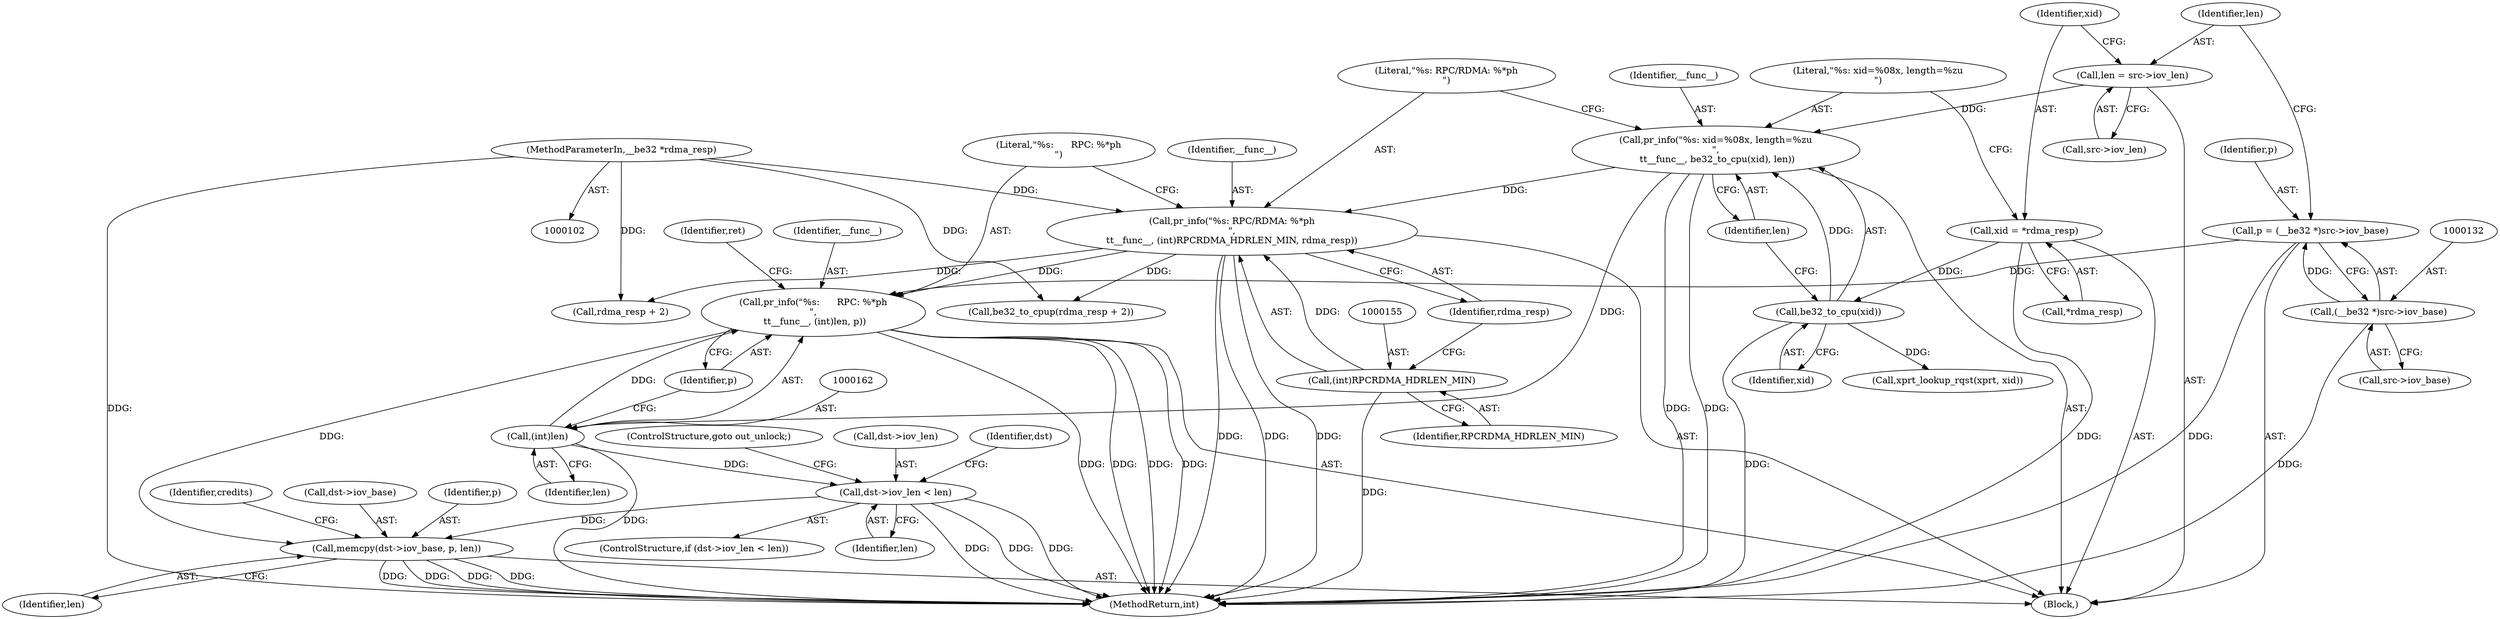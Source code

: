 digraph "0_linux_c70422f760c120480fee4de6c38804c72aa26bc1_23@API" {
"1000218" [label="(Call,memcpy(dst->iov_base, p, len))"];
"1000158" [label="(Call,pr_info(\"%s:      RPC: %*ph\n\",\n \t\t__func__, (int)len, p))"];
"1000151" [label="(Call,pr_info(\"%s: RPC/RDMA: %*ph\n\",\n\t\t__func__, (int)RPCRDMA_HDRLEN_MIN, rdma_resp))"];
"1000145" [label="(Call,pr_info(\"%s: xid=%08x, length=%zu\n\",\n \t\t__func__, be32_to_cpu(xid), len))"];
"1000148" [label="(Call,be32_to_cpu(xid))"];
"1000141" [label="(Call,xid = *rdma_resp)"];
"1000136" [label="(Call,len = src->iov_len)"];
"1000154" [label="(Call,(int)RPCRDMA_HDRLEN_MIN)"];
"1000104" [label="(MethodParameterIn,__be32 *rdma_resp)"];
"1000161" [label="(Call,(int)len)"];
"1000129" [label="(Call,p = (__be32 *)src->iov_base)"];
"1000131" [label="(Call,(__be32 *)src->iov_base)"];
"1000212" [label="(Call,dst->iov_len < len)"];
"1000150" [label="(Identifier,len)"];
"1000137" [label="(Identifier,len)"];
"1000227" [label="(Call,rdma_resp + 2)"];
"1000149" [label="(Identifier,xid)"];
"1000141" [label="(Call,xid = *rdma_resp)"];
"1000151" [label="(Call,pr_info(\"%s: RPC/RDMA: %*ph\n\",\n\t\t__func__, (int)RPCRDMA_HDRLEN_MIN, rdma_resp))"];
"1000211" [label="(ControlStructure,if (dst->iov_len < len))"];
"1000160" [label="(Identifier,__func__)"];
"1000153" [label="(Identifier,__func__)"];
"1000146" [label="(Literal,\"%s: xid=%08x, length=%zu\n\")"];
"1000147" [label="(Identifier,__func__)"];
"1000219" [label="(Call,dst->iov_base)"];
"1000129" [label="(Call,p = (__be32 *)src->iov_base)"];
"1000156" [label="(Identifier,RPCRDMA_HDRLEN_MIN)"];
"1000213" [label="(Call,dst->iov_len)"];
"1000164" [label="(Identifier,p)"];
"1000152" [label="(Literal,\"%s: RPC/RDMA: %*ph\n\")"];
"1000212" [label="(Call,dst->iov_len < len)"];
"1000157" [label="(Identifier,rdma_resp)"];
"1000218" [label="(Call,memcpy(dst->iov_base, p, len))"];
"1000223" [label="(Identifier,len)"];
"1000216" [label="(Identifier,len)"];
"1000159" [label="(Literal,\"%s:      RPC: %*ph\n\")"];
"1000163" [label="(Identifier,len)"];
"1000161" [label="(Call,(int)len)"];
"1000143" [label="(Call,*rdma_resp)"];
"1000136" [label="(Call,len = src->iov_len)"];
"1000131" [label="(Call,(__be32 *)src->iov_base)"];
"1000166" [label="(Identifier,ret)"];
"1000104" [label="(MethodParameterIn,__be32 *rdma_resp)"];
"1000148" [label="(Call,be32_to_cpu(xid))"];
"1000106" [label="(Block,)"];
"1000183" [label="(Call,xprt_lookup_rqst(xprt, xid))"];
"1000158" [label="(Call,pr_info(\"%s:      RPC: %*ph\n\",\n \t\t__func__, (int)len, p))"];
"1000222" [label="(Identifier,p)"];
"1000138" [label="(Call,src->iov_len)"];
"1000133" [label="(Call,src->iov_base)"];
"1000220" [label="(Identifier,dst)"];
"1000226" [label="(Call,be32_to_cpup(rdma_resp + 2))"];
"1000225" [label="(Identifier,credits)"];
"1000314" [label="(MethodReturn,int)"];
"1000145" [label="(Call,pr_info(\"%s: xid=%08x, length=%zu\n\",\n \t\t__func__, be32_to_cpu(xid), len))"];
"1000154" [label="(Call,(int)RPCRDMA_HDRLEN_MIN)"];
"1000142" [label="(Identifier,xid)"];
"1000217" [label="(ControlStructure,goto out_unlock;)"];
"1000130" [label="(Identifier,p)"];
"1000218" -> "1000106"  [label="AST: "];
"1000218" -> "1000223"  [label="CFG: "];
"1000219" -> "1000218"  [label="AST: "];
"1000222" -> "1000218"  [label="AST: "];
"1000223" -> "1000218"  [label="AST: "];
"1000225" -> "1000218"  [label="CFG: "];
"1000218" -> "1000314"  [label="DDG: "];
"1000218" -> "1000314"  [label="DDG: "];
"1000218" -> "1000314"  [label="DDG: "];
"1000218" -> "1000314"  [label="DDG: "];
"1000158" -> "1000218"  [label="DDG: "];
"1000212" -> "1000218"  [label="DDG: "];
"1000158" -> "1000106"  [label="AST: "];
"1000158" -> "1000164"  [label="CFG: "];
"1000159" -> "1000158"  [label="AST: "];
"1000160" -> "1000158"  [label="AST: "];
"1000161" -> "1000158"  [label="AST: "];
"1000164" -> "1000158"  [label="AST: "];
"1000166" -> "1000158"  [label="CFG: "];
"1000158" -> "1000314"  [label="DDG: "];
"1000158" -> "1000314"  [label="DDG: "];
"1000158" -> "1000314"  [label="DDG: "];
"1000158" -> "1000314"  [label="DDG: "];
"1000151" -> "1000158"  [label="DDG: "];
"1000161" -> "1000158"  [label="DDG: "];
"1000129" -> "1000158"  [label="DDG: "];
"1000151" -> "1000106"  [label="AST: "];
"1000151" -> "1000157"  [label="CFG: "];
"1000152" -> "1000151"  [label="AST: "];
"1000153" -> "1000151"  [label="AST: "];
"1000154" -> "1000151"  [label="AST: "];
"1000157" -> "1000151"  [label="AST: "];
"1000159" -> "1000151"  [label="CFG: "];
"1000151" -> "1000314"  [label="DDG: "];
"1000151" -> "1000314"  [label="DDG: "];
"1000151" -> "1000314"  [label="DDG: "];
"1000145" -> "1000151"  [label="DDG: "];
"1000154" -> "1000151"  [label="DDG: "];
"1000104" -> "1000151"  [label="DDG: "];
"1000151" -> "1000226"  [label="DDG: "];
"1000151" -> "1000227"  [label="DDG: "];
"1000145" -> "1000106"  [label="AST: "];
"1000145" -> "1000150"  [label="CFG: "];
"1000146" -> "1000145"  [label="AST: "];
"1000147" -> "1000145"  [label="AST: "];
"1000148" -> "1000145"  [label="AST: "];
"1000150" -> "1000145"  [label="AST: "];
"1000152" -> "1000145"  [label="CFG: "];
"1000145" -> "1000314"  [label="DDG: "];
"1000145" -> "1000314"  [label="DDG: "];
"1000148" -> "1000145"  [label="DDG: "];
"1000136" -> "1000145"  [label="DDG: "];
"1000145" -> "1000161"  [label="DDG: "];
"1000148" -> "1000149"  [label="CFG: "];
"1000149" -> "1000148"  [label="AST: "];
"1000150" -> "1000148"  [label="CFG: "];
"1000148" -> "1000314"  [label="DDG: "];
"1000141" -> "1000148"  [label="DDG: "];
"1000148" -> "1000183"  [label="DDG: "];
"1000141" -> "1000106"  [label="AST: "];
"1000141" -> "1000143"  [label="CFG: "];
"1000142" -> "1000141"  [label="AST: "];
"1000143" -> "1000141"  [label="AST: "];
"1000146" -> "1000141"  [label="CFG: "];
"1000141" -> "1000314"  [label="DDG: "];
"1000136" -> "1000106"  [label="AST: "];
"1000136" -> "1000138"  [label="CFG: "];
"1000137" -> "1000136"  [label="AST: "];
"1000138" -> "1000136"  [label="AST: "];
"1000142" -> "1000136"  [label="CFG: "];
"1000154" -> "1000156"  [label="CFG: "];
"1000155" -> "1000154"  [label="AST: "];
"1000156" -> "1000154"  [label="AST: "];
"1000157" -> "1000154"  [label="CFG: "];
"1000154" -> "1000314"  [label="DDG: "];
"1000104" -> "1000102"  [label="AST: "];
"1000104" -> "1000314"  [label="DDG: "];
"1000104" -> "1000226"  [label="DDG: "];
"1000104" -> "1000227"  [label="DDG: "];
"1000161" -> "1000163"  [label="CFG: "];
"1000162" -> "1000161"  [label="AST: "];
"1000163" -> "1000161"  [label="AST: "];
"1000164" -> "1000161"  [label="CFG: "];
"1000161" -> "1000314"  [label="DDG: "];
"1000161" -> "1000212"  [label="DDG: "];
"1000129" -> "1000106"  [label="AST: "];
"1000129" -> "1000131"  [label="CFG: "];
"1000130" -> "1000129"  [label="AST: "];
"1000131" -> "1000129"  [label="AST: "];
"1000137" -> "1000129"  [label="CFG: "];
"1000129" -> "1000314"  [label="DDG: "];
"1000131" -> "1000129"  [label="DDG: "];
"1000131" -> "1000133"  [label="CFG: "];
"1000132" -> "1000131"  [label="AST: "];
"1000133" -> "1000131"  [label="AST: "];
"1000131" -> "1000314"  [label="DDG: "];
"1000212" -> "1000211"  [label="AST: "];
"1000212" -> "1000216"  [label="CFG: "];
"1000213" -> "1000212"  [label="AST: "];
"1000216" -> "1000212"  [label="AST: "];
"1000217" -> "1000212"  [label="CFG: "];
"1000220" -> "1000212"  [label="CFG: "];
"1000212" -> "1000314"  [label="DDG: "];
"1000212" -> "1000314"  [label="DDG: "];
"1000212" -> "1000314"  [label="DDG: "];
}
